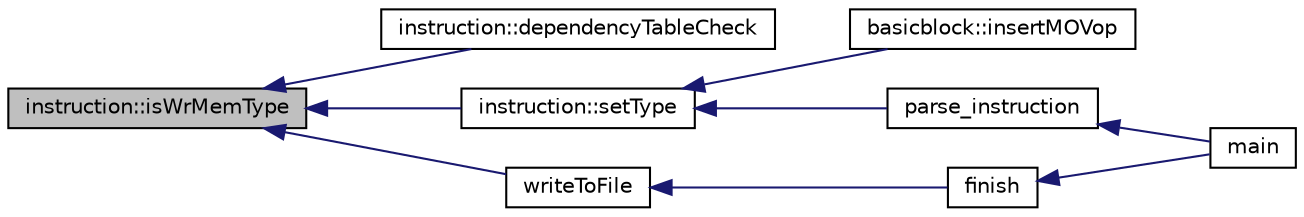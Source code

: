 digraph G
{
  edge [fontname="Helvetica",fontsize="10",labelfontname="Helvetica",labelfontsize="10"];
  node [fontname="Helvetica",fontsize="10",shape=record];
  rankdir=LR;
  Node1 [label="instruction::isWrMemType",height=0.2,width=0.4,color="black", fillcolor="grey75", style="filled" fontcolor="black"];
  Node1 -> Node2 [dir=back,color="midnightblue",fontsize="10",style="solid"];
  Node2 [label="instruction::dependencyTableCheck",height=0.2,width=0.4,color="black", fillcolor="white", style="filled",URL="$classinstruction.html#ab21a5713ecebfd1b6b6c8aeed06e4679"];
  Node1 -> Node3 [dir=back,color="midnightblue",fontsize="10",style="solid"];
  Node3 [label="instruction::setType",height=0.2,width=0.4,color="black", fillcolor="white", style="filled",URL="$classinstruction.html#aa6ff7d5323483cf18c10687ed8c1dc73"];
  Node3 -> Node4 [dir=back,color="midnightblue",fontsize="10",style="solid"];
  Node4 [label="basicblock::insertMOVop",height=0.2,width=0.4,color="black", fillcolor="white", style="filled",URL="$classbasicblock.html#a688f53e1f072393e2a972974b57be536"];
  Node3 -> Node5 [dir=back,color="midnightblue",fontsize="10",style="solid"];
  Node5 [label="parse_instruction",height=0.2,width=0.4,color="black", fillcolor="white", style="filled",URL="$make__instruction_8cpp.html#abe7a2d116e3e54c66d70fff6e83b0bae"];
  Node5 -> Node6 [dir=back,color="midnightblue",fontsize="10",style="solid"];
  Node6 [label="main",height=0.2,width=0.4,color="black", fillcolor="white", style="filled",URL="$main_8cpp.html#a0ddf1224851353fc92bfbff6f499fa97"];
  Node1 -> Node7 [dir=back,color="midnightblue",fontsize="10",style="solid"];
  Node7 [label="writeToFile",height=0.2,width=0.4,color="black", fillcolor="white", style="filled",URL="$logGen_8h.html#a111c3cfd4c45c7ead9955dc4b71a1c12"];
  Node7 -> Node8 [dir=back,color="midnightblue",fontsize="10",style="solid"];
  Node8 [label="finish",height=0.2,width=0.4,color="black", fillcolor="white", style="filled",URL="$main_8cpp.html#a95cf23fdc260a92c373256cf79d940f2"];
  Node8 -> Node6 [dir=back,color="midnightblue",fontsize="10",style="solid"];
}
